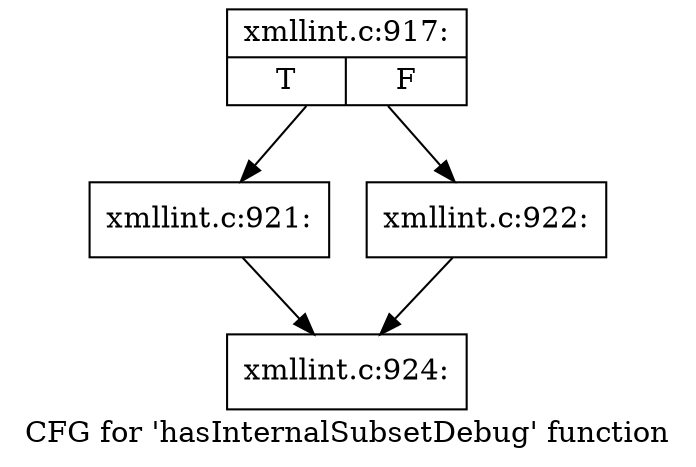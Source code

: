 digraph "CFG for 'hasInternalSubsetDebug' function" {
	label="CFG for 'hasInternalSubsetDebug' function";

	Node0x49b86e0 [shape=record,label="{xmllint.c:917:|{<s0>T|<s1>F}}"];
	Node0x49b86e0 -> Node0x49b94a0;
	Node0x49b86e0 -> Node0x49b8890;
	Node0x49b94a0 [shape=record,label="{xmllint.c:921:}"];
	Node0x49b94a0 -> Node0x49b94f0;
	Node0x49b8890 [shape=record,label="{xmllint.c:922:}"];
	Node0x49b8890 -> Node0x49b94f0;
	Node0x49b94f0 [shape=record,label="{xmllint.c:924:}"];
}
